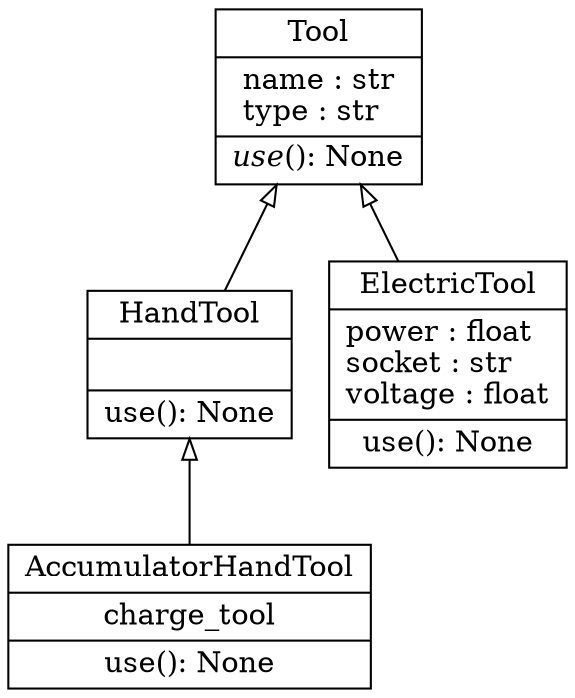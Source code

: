 digraph "classes" {
rankdir=BT
charset="utf-8"
"tool.AccumulatorHandTool" [color="black", fontcolor="black", label=<{AccumulatorHandTool|charge_tool<br ALIGN="LEFT"/>|use(): None<br ALIGN="LEFT"/>}>, shape="record", style="solid"];
"tool.ElectricTool" [color="black", fontcolor="black", label=<{ElectricTool|power : float<br ALIGN="LEFT"/>socket : str<br ALIGN="LEFT"/>voltage : float<br ALIGN="LEFT"/>|use(): None<br ALIGN="LEFT"/>}>, shape="record", style="solid"];
"tool.HandTool" [color="black", fontcolor="black", label=<{HandTool|<br ALIGN="LEFT"/>|use(): None<br ALIGN="LEFT"/>}>, shape="record", style="solid"];
"tool.Tool" [color="black", fontcolor="black", label=<{Tool|name : str<br ALIGN="LEFT"/>type : str<br ALIGN="LEFT"/>|<I>use</I>(): None<br ALIGN="LEFT"/>}>, shape="record", style="solid"];
"tool.AccumulatorHandTool" -> "tool.HandTool" [arrowhead="empty", arrowtail="none"];
"tool.ElectricTool" -> "tool.Tool" [arrowhead="empty", arrowtail="none"];
"tool.HandTool" -> "tool.Tool" [arrowhead="empty", arrowtail="none"];
}
